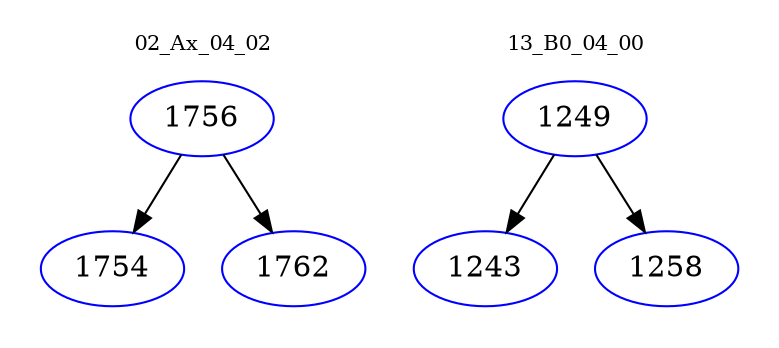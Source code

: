 digraph{
subgraph cluster_0 {
color = white
label = "02_Ax_04_02";
fontsize=10;
T0_1756 [label="1756", color="blue"]
T0_1756 -> T0_1754 [color="black"]
T0_1754 [label="1754", color="blue"]
T0_1756 -> T0_1762 [color="black"]
T0_1762 [label="1762", color="blue"]
}
subgraph cluster_1 {
color = white
label = "13_B0_04_00";
fontsize=10;
T1_1249 [label="1249", color="blue"]
T1_1249 -> T1_1243 [color="black"]
T1_1243 [label="1243", color="blue"]
T1_1249 -> T1_1258 [color="black"]
T1_1258 [label="1258", color="blue"]
}
}
